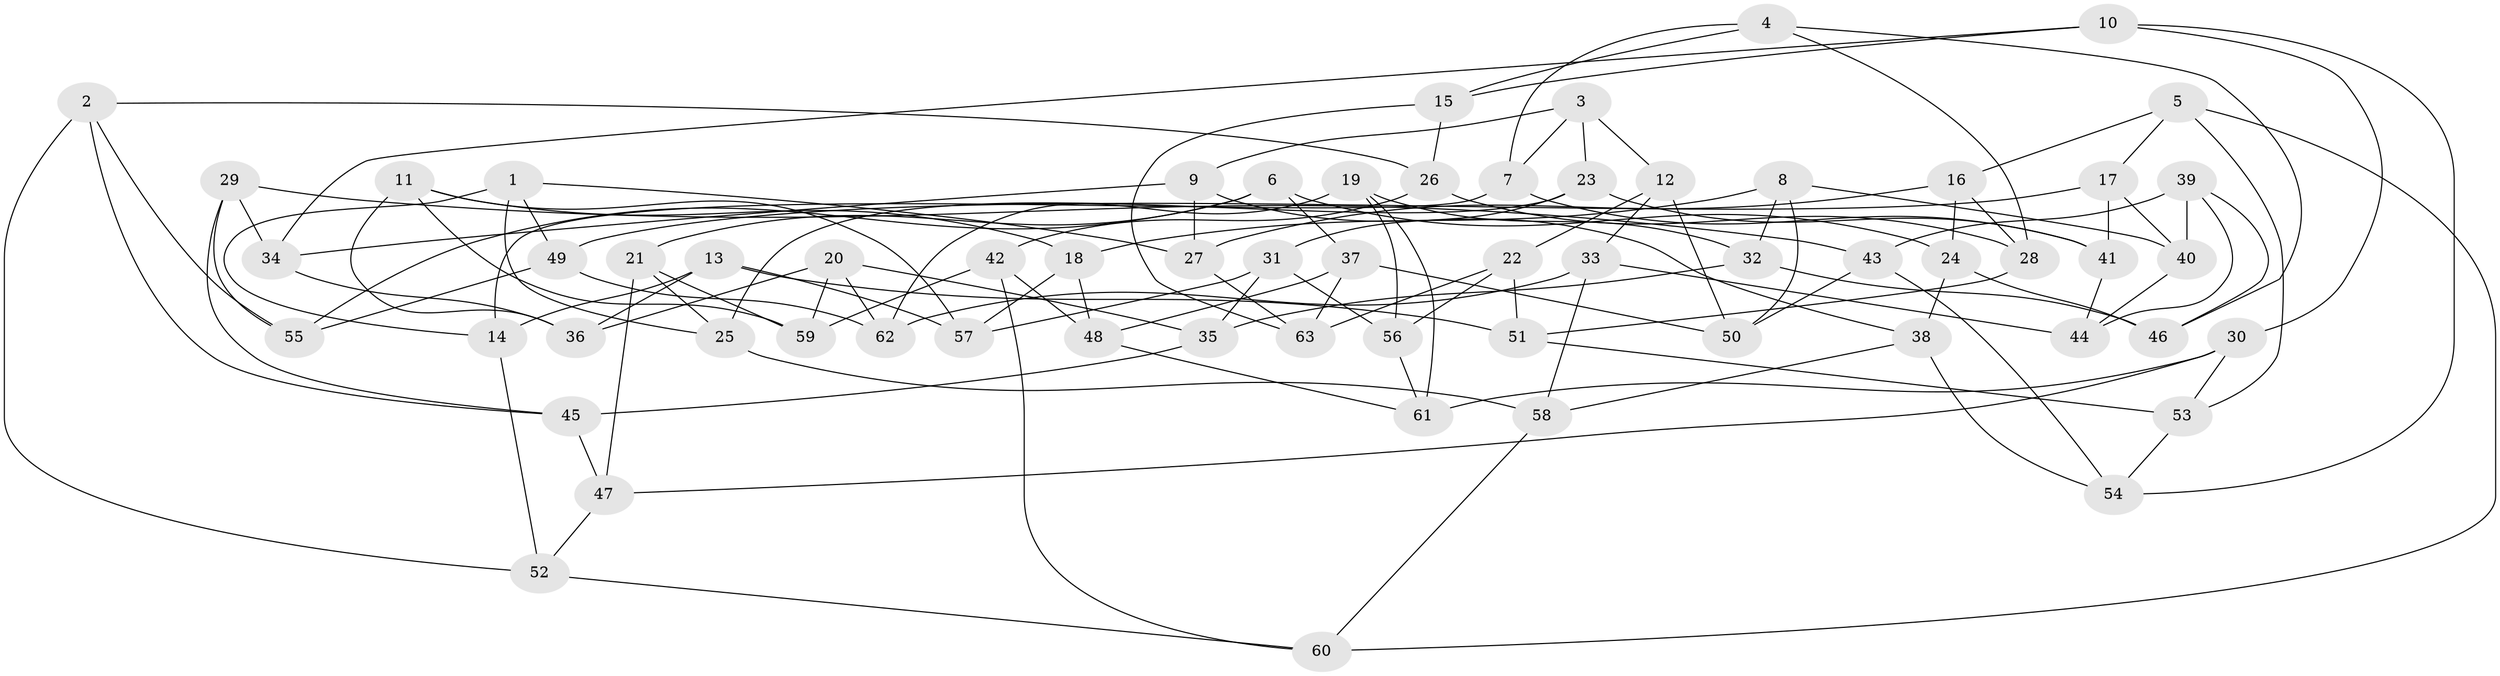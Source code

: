 // Generated by graph-tools (version 1.1) at 2025/03/03/09/25 03:03:09]
// undirected, 63 vertices, 126 edges
graph export_dot {
graph [start="1"]
  node [color=gray90,style=filled];
  1;
  2;
  3;
  4;
  5;
  6;
  7;
  8;
  9;
  10;
  11;
  12;
  13;
  14;
  15;
  16;
  17;
  18;
  19;
  20;
  21;
  22;
  23;
  24;
  25;
  26;
  27;
  28;
  29;
  30;
  31;
  32;
  33;
  34;
  35;
  36;
  37;
  38;
  39;
  40;
  41;
  42;
  43;
  44;
  45;
  46;
  47;
  48;
  49;
  50;
  51;
  52;
  53;
  54;
  55;
  56;
  57;
  58;
  59;
  60;
  61;
  62;
  63;
  1 -- 49;
  1 -- 14;
  1 -- 25;
  1 -- 27;
  2 -- 55;
  2 -- 26;
  2 -- 45;
  2 -- 52;
  3 -- 12;
  3 -- 7;
  3 -- 23;
  3 -- 9;
  4 -- 7;
  4 -- 15;
  4 -- 28;
  4 -- 46;
  5 -- 60;
  5 -- 17;
  5 -- 53;
  5 -- 16;
  6 -- 37;
  6 -- 21;
  6 -- 24;
  6 -- 55;
  7 -- 41;
  7 -- 14;
  8 -- 40;
  8 -- 50;
  8 -- 32;
  8 -- 18;
  9 -- 38;
  9 -- 27;
  9 -- 34;
  10 -- 15;
  10 -- 54;
  10 -- 30;
  10 -- 34;
  11 -- 59;
  11 -- 18;
  11 -- 36;
  11 -- 57;
  12 -- 33;
  12 -- 22;
  12 -- 50;
  13 -- 14;
  13 -- 36;
  13 -- 51;
  13 -- 57;
  14 -- 52;
  15 -- 63;
  15 -- 26;
  16 -- 27;
  16 -- 24;
  16 -- 28;
  17 -- 49;
  17 -- 41;
  17 -- 40;
  18 -- 57;
  18 -- 48;
  19 -- 61;
  19 -- 56;
  19 -- 32;
  19 -- 62;
  20 -- 36;
  20 -- 35;
  20 -- 62;
  20 -- 59;
  21 -- 25;
  21 -- 47;
  21 -- 59;
  22 -- 63;
  22 -- 56;
  22 -- 51;
  23 -- 41;
  23 -- 25;
  23 -- 31;
  24 -- 38;
  24 -- 46;
  25 -- 58;
  26 -- 42;
  26 -- 28;
  27 -- 63;
  28 -- 51;
  29 -- 34;
  29 -- 45;
  29 -- 43;
  29 -- 55;
  30 -- 61;
  30 -- 47;
  30 -- 53;
  31 -- 56;
  31 -- 57;
  31 -- 35;
  32 -- 46;
  32 -- 35;
  33 -- 62;
  33 -- 58;
  33 -- 44;
  34 -- 36;
  35 -- 45;
  37 -- 50;
  37 -- 48;
  37 -- 63;
  38 -- 54;
  38 -- 58;
  39 -- 40;
  39 -- 46;
  39 -- 44;
  39 -- 43;
  40 -- 44;
  41 -- 44;
  42 -- 60;
  42 -- 59;
  42 -- 48;
  43 -- 54;
  43 -- 50;
  45 -- 47;
  47 -- 52;
  48 -- 61;
  49 -- 62;
  49 -- 55;
  51 -- 53;
  52 -- 60;
  53 -- 54;
  56 -- 61;
  58 -- 60;
}
